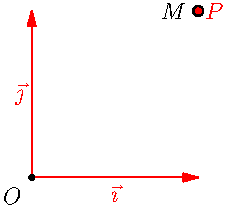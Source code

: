 import geometry;
size(4cm,0);
show(currentcoordsys, xpen=invisible);
pair M=(1,1); dot("$M$", M, W, linewidth(2mm));
point P=(1,1); dot("$P$", P, red);

